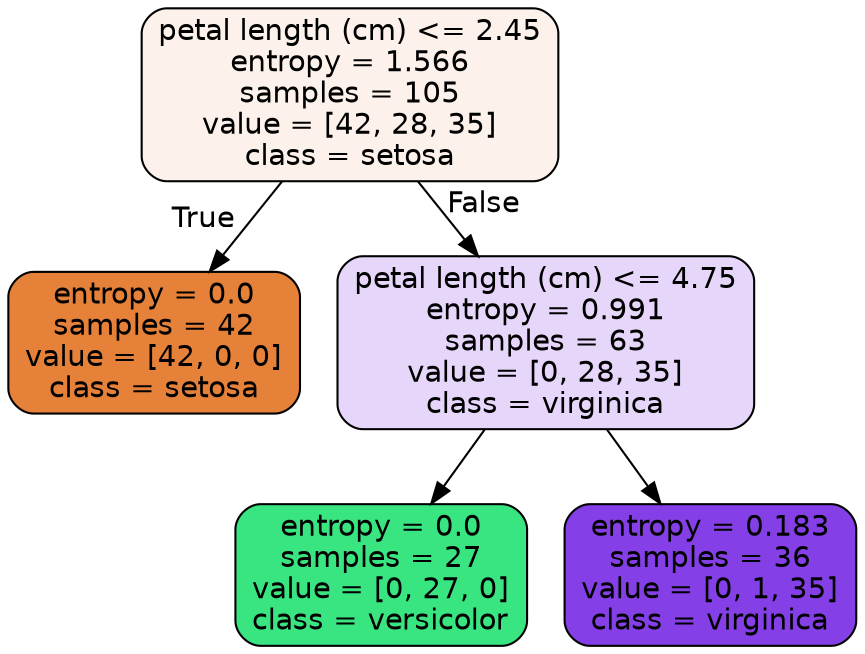 digraph Tree {
node [shape=box, style="filled, rounded", color="black", fontname=helvetica] ;
edge [fontname=helvetica] ;
0 [label="petal length (cm) <= 2.45\nentropy = 1.566\nsamples = 105\nvalue = [42, 28, 35]\nclass = setosa", fillcolor="#fcf2eb"] ;
1 [label="entropy = 0.0\nsamples = 42\nvalue = [42, 0, 0]\nclass = setosa", fillcolor="#e58139"] ;
0 -> 1 [labeldistance=2.5, labelangle=45, headlabel="True"] ;
2 [label="petal length (cm) <= 4.75\nentropy = 0.991\nsamples = 63\nvalue = [0, 28, 35]\nclass = virginica", fillcolor="#e6d7fa"] ;
0 -> 2 [labeldistance=2.5, labelangle=-45, headlabel="False"] ;
3 [label="entropy = 0.0\nsamples = 27\nvalue = [0, 27, 0]\nclass = versicolor", fillcolor="#39e581"] ;
2 -> 3 ;
4 [label="entropy = 0.183\nsamples = 36\nvalue = [0, 1, 35]\nclass = virginica", fillcolor="#853fe6"] ;
2 -> 4 ;
}